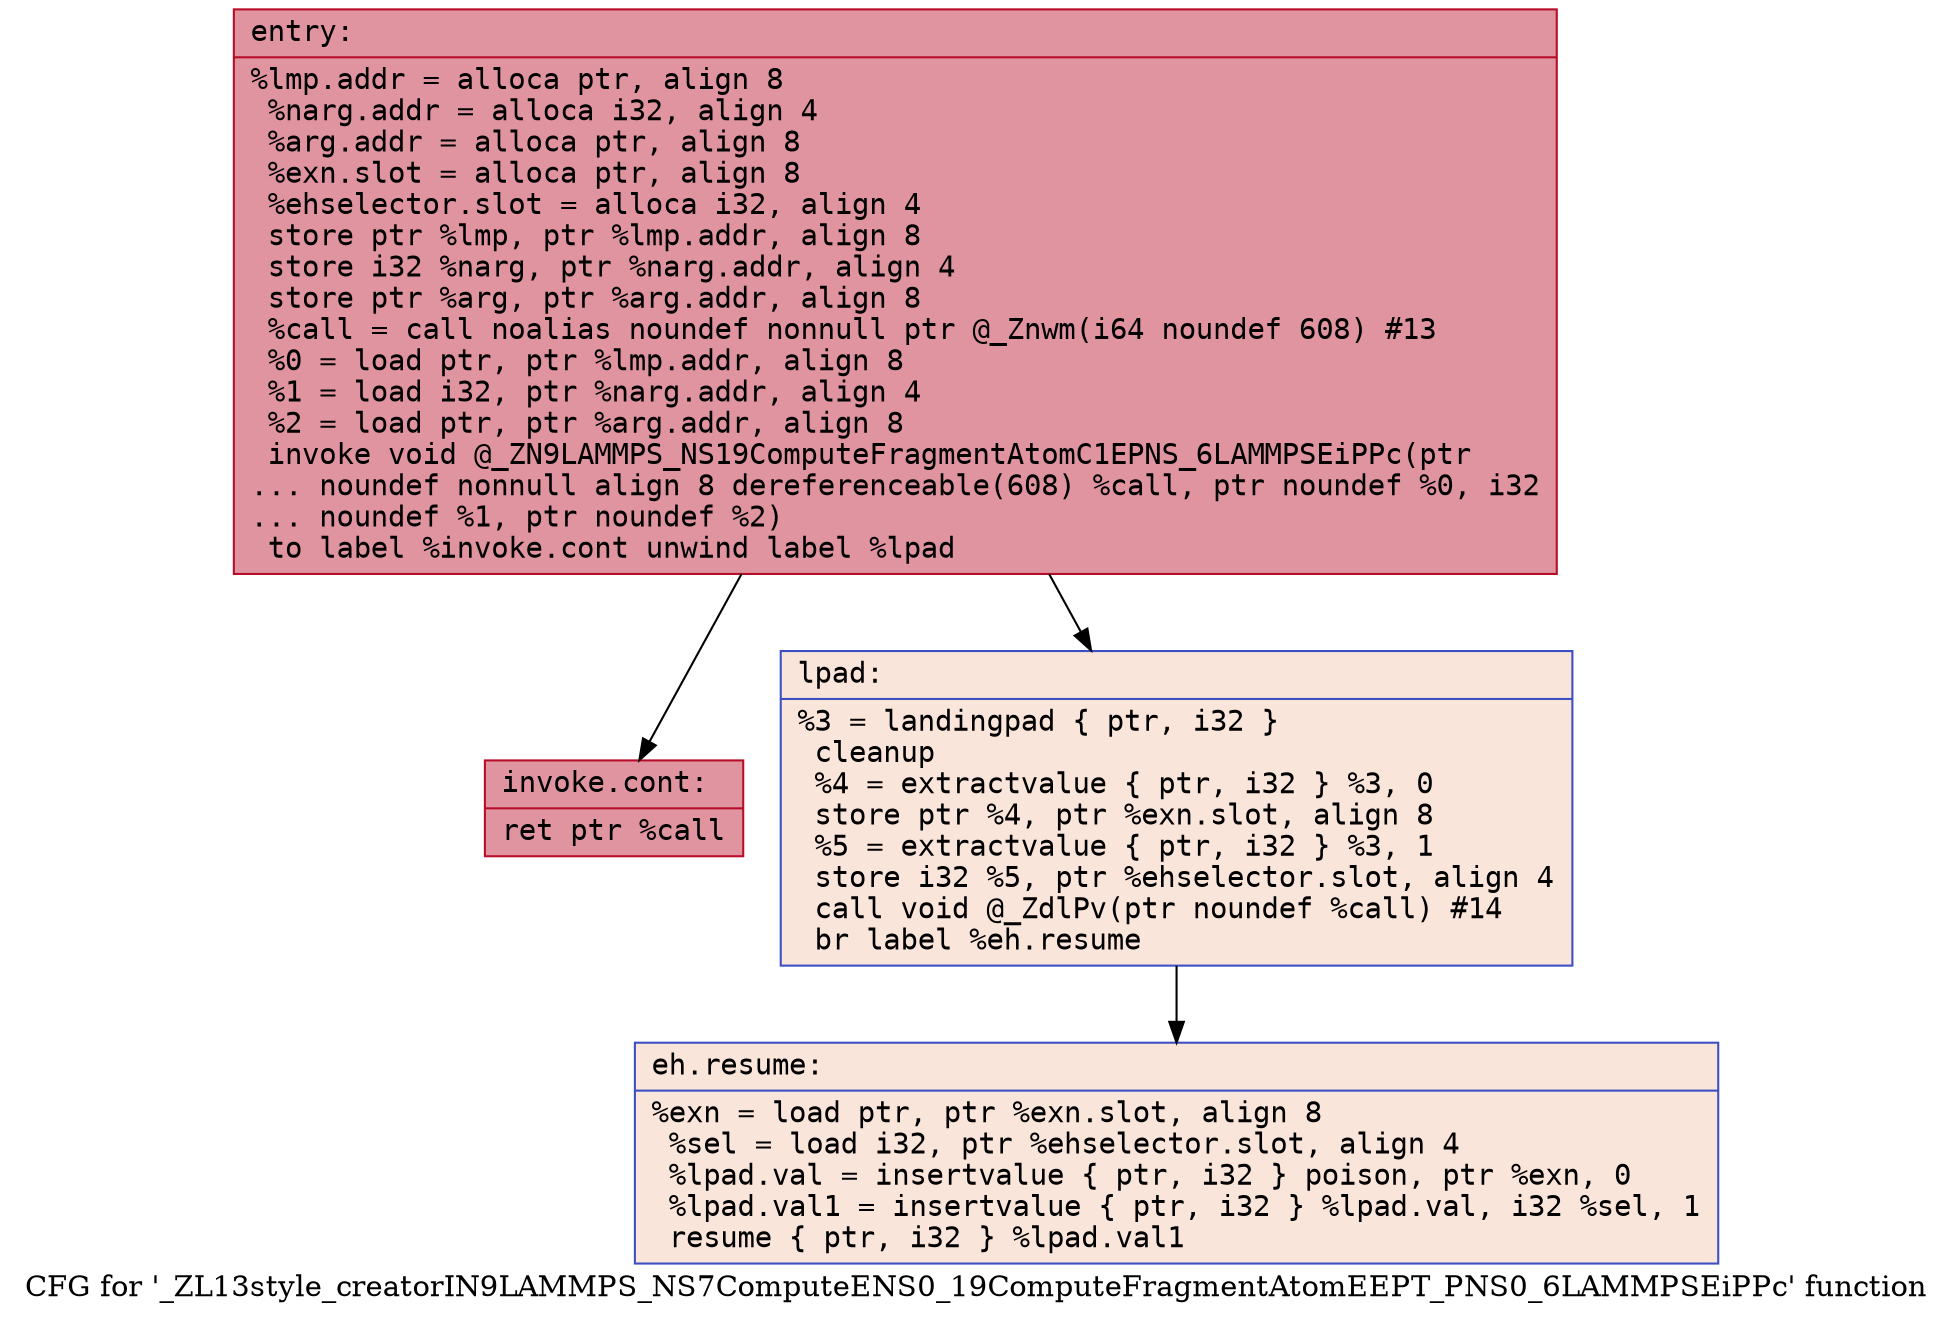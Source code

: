 digraph "CFG for '_ZL13style_creatorIN9LAMMPS_NS7ComputeENS0_19ComputeFragmentAtomEEPT_PNS0_6LAMMPSEiPPc' function" {
	label="CFG for '_ZL13style_creatorIN9LAMMPS_NS7ComputeENS0_19ComputeFragmentAtomEEPT_PNS0_6LAMMPSEiPPc' function";

	Node0x561f161e7500 [shape=record,color="#b70d28ff", style=filled, fillcolor="#b70d2870" fontname="Courier",label="{entry:\l|  %lmp.addr = alloca ptr, align 8\l  %narg.addr = alloca i32, align 4\l  %arg.addr = alloca ptr, align 8\l  %exn.slot = alloca ptr, align 8\l  %ehselector.slot = alloca i32, align 4\l  store ptr %lmp, ptr %lmp.addr, align 8\l  store i32 %narg, ptr %narg.addr, align 4\l  store ptr %arg, ptr %arg.addr, align 8\l  %call = call noalias noundef nonnull ptr @_Znwm(i64 noundef 608) #13\l  %0 = load ptr, ptr %lmp.addr, align 8\l  %1 = load i32, ptr %narg.addr, align 4\l  %2 = load ptr, ptr %arg.addr, align 8\l  invoke void @_ZN9LAMMPS_NS19ComputeFragmentAtomC1EPNS_6LAMMPSEiPPc(ptr\l... noundef nonnull align 8 dereferenceable(608) %call, ptr noundef %0, i32\l... noundef %1, ptr noundef %2)\l          to label %invoke.cont unwind label %lpad\l}"];
	Node0x561f161e7500 -> Node0x561f161e7ca0[tooltip="entry -> invoke.cont\nProbability 100.00%" ];
	Node0x561f161e7500 -> Node0x561f161e7d20[tooltip="entry -> lpad\nProbability 0.00%" ];
	Node0x561f161e7ca0 [shape=record,color="#b70d28ff", style=filled, fillcolor="#b70d2870" fontname="Courier",label="{invoke.cont:\l|  ret ptr %call\l}"];
	Node0x561f161e7d20 [shape=record,color="#3d50c3ff", style=filled, fillcolor="#f4c5ad70" fontname="Courier",label="{lpad:\l|  %3 = landingpad \{ ptr, i32 \}\l          cleanup\l  %4 = extractvalue \{ ptr, i32 \} %3, 0\l  store ptr %4, ptr %exn.slot, align 8\l  %5 = extractvalue \{ ptr, i32 \} %3, 1\l  store i32 %5, ptr %ehselector.slot, align 4\l  call void @_ZdlPv(ptr noundef %call) #14\l  br label %eh.resume\l}"];
	Node0x561f161e7d20 -> Node0x561f161e8430[tooltip="lpad -> eh.resume\nProbability 100.00%" ];
	Node0x561f161e8430 [shape=record,color="#3d50c3ff", style=filled, fillcolor="#f4c5ad70" fontname="Courier",label="{eh.resume:\l|  %exn = load ptr, ptr %exn.slot, align 8\l  %sel = load i32, ptr %ehselector.slot, align 4\l  %lpad.val = insertvalue \{ ptr, i32 \} poison, ptr %exn, 0\l  %lpad.val1 = insertvalue \{ ptr, i32 \} %lpad.val, i32 %sel, 1\l  resume \{ ptr, i32 \} %lpad.val1\l}"];
}
